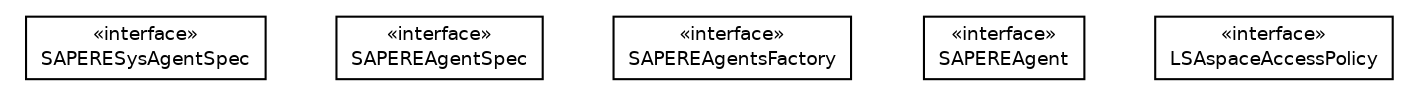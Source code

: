 #!/usr/local/bin/dot
#
# Class diagram 
# Generated by UmlGraph version 4.4 (http://www.spinellis.gr/sw/umlgraph)
#

digraph G {
	edge [fontname="Helvetica",fontsize=10,labelfontname="Helvetica",labelfontsize=10];
	node [fontname="Helvetica",fontsize=10,shape=plaintext];
	// it.apice.sapere.api.node.agents.SAPERESysAgentSpec
	c3465 [label=<<table border="0" cellborder="1" cellspacing="0" cellpadding="2" port="p" href="./SAPERESysAgentSpec.html">
		<tr><td><table border="0" cellspacing="0" cellpadding="1">
			<tr><td> &laquo;interface&raquo; </td></tr>
			<tr><td> SAPERESysAgentSpec </td></tr>
		</table></td></tr>
		</table>>, fontname="Helvetica", fontcolor="black", fontsize=9.0];
	// it.apice.sapere.api.node.agents.SAPEREAgentSpec
	c3466 [label=<<table border="0" cellborder="1" cellspacing="0" cellpadding="2" port="p" href="./SAPEREAgentSpec.html">
		<tr><td><table border="0" cellspacing="0" cellpadding="1">
			<tr><td> &laquo;interface&raquo; </td></tr>
			<tr><td> SAPEREAgentSpec </td></tr>
		</table></td></tr>
		</table>>, fontname="Helvetica", fontcolor="black", fontsize=9.0];
	// it.apice.sapere.api.node.agents.SAPEREAgentsFactory
	c3467 [label=<<table border="0" cellborder="1" cellspacing="0" cellpadding="2" port="p" href="./SAPEREAgentsFactory.html">
		<tr><td><table border="0" cellspacing="0" cellpadding="1">
			<tr><td> &laquo;interface&raquo; </td></tr>
			<tr><td> SAPEREAgentsFactory </td></tr>
		</table></td></tr>
		</table>>, fontname="Helvetica", fontcolor="black", fontsize=9.0];
	// it.apice.sapere.api.node.agents.SAPEREAgent
	c3468 [label=<<table border="0" cellborder="1" cellspacing="0" cellpadding="2" port="p" href="./SAPEREAgent.html">
		<tr><td><table border="0" cellspacing="0" cellpadding="1">
			<tr><td> &laquo;interface&raquo; </td></tr>
			<tr><td> SAPEREAgent </td></tr>
		</table></td></tr>
		</table>>, fontname="Helvetica", fontcolor="black", fontsize=9.0];
	// it.apice.sapere.api.node.agents.LSAspaceAccessPolicy
	c3469 [label=<<table border="0" cellborder="1" cellspacing="0" cellpadding="2" port="p" href="./LSAspaceAccessPolicy.html">
		<tr><td><table border="0" cellspacing="0" cellpadding="1">
			<tr><td> &laquo;interface&raquo; </td></tr>
			<tr><td> LSAspaceAccessPolicy </td></tr>
		</table></td></tr>
		</table>>, fontname="Helvetica", fontcolor="black", fontsize=9.0];
}


